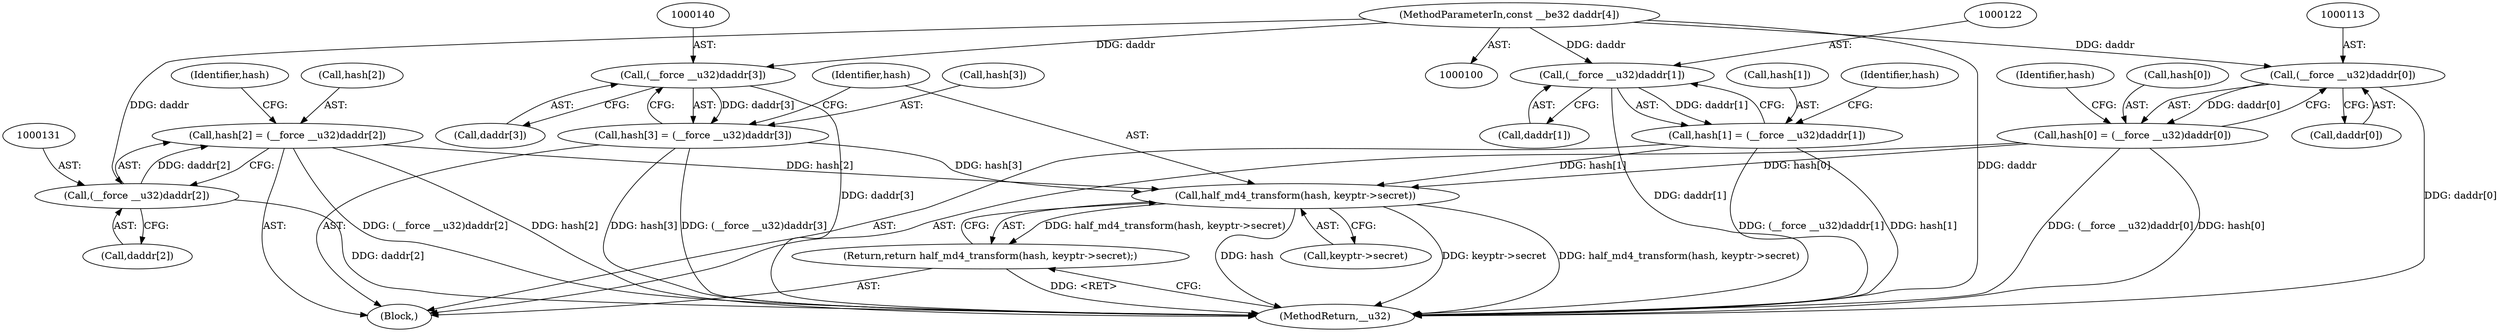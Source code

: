 digraph "1_linux_6e5714eaf77d79ae1c8b47e3e040ff5411b717ec_5@pointer" {
"1000145" [label="(Call,half_md4_transform(hash, keyptr->secret))"];
"1000126" [label="(Call,hash[2] = (__force __u32)daddr[2])"];
"1000130" [label="(Call,(__force __u32)daddr[2])"];
"1000101" [label="(MethodParameterIn,const __be32 daddr[4])"];
"1000117" [label="(Call,hash[1] = (__force __u32)daddr[1])"];
"1000121" [label="(Call,(__force __u32)daddr[1])"];
"1000135" [label="(Call,hash[3] = (__force __u32)daddr[3])"];
"1000139" [label="(Call,(__force __u32)daddr[3])"];
"1000108" [label="(Call,hash[0] = (__force __u32)daddr[0])"];
"1000112" [label="(Call,(__force __u32)daddr[0])"];
"1000144" [label="(Return,return half_md4_transform(hash, keyptr->secret);)"];
"1000150" [label="(MethodReturn,__u32)"];
"1000137" [label="(Identifier,hash)"];
"1000109" [label="(Call,hash[0])"];
"1000141" [label="(Call,daddr[3])"];
"1000102" [label="(Block,)"];
"1000121" [label="(Call,(__force __u32)daddr[1])"];
"1000126" [label="(Call,hash[2] = (__force __u32)daddr[2])"];
"1000147" [label="(Call,keyptr->secret)"];
"1000146" [label="(Identifier,hash)"];
"1000127" [label="(Call,hash[2])"];
"1000101" [label="(MethodParameterIn,const __be32 daddr[4])"];
"1000118" [label="(Call,hash[1])"];
"1000119" [label="(Identifier,hash)"];
"1000112" [label="(Call,(__force __u32)daddr[0])"];
"1000139" [label="(Call,(__force __u32)daddr[3])"];
"1000114" [label="(Call,daddr[0])"];
"1000136" [label="(Call,hash[3])"];
"1000132" [label="(Call,daddr[2])"];
"1000128" [label="(Identifier,hash)"];
"1000123" [label="(Call,daddr[1])"];
"1000145" [label="(Call,half_md4_transform(hash, keyptr->secret))"];
"1000108" [label="(Call,hash[0] = (__force __u32)daddr[0])"];
"1000135" [label="(Call,hash[3] = (__force __u32)daddr[3])"];
"1000117" [label="(Call,hash[1] = (__force __u32)daddr[1])"];
"1000144" [label="(Return,return half_md4_transform(hash, keyptr->secret);)"];
"1000130" [label="(Call,(__force __u32)daddr[2])"];
"1000145" -> "1000144"  [label="AST: "];
"1000145" -> "1000147"  [label="CFG: "];
"1000146" -> "1000145"  [label="AST: "];
"1000147" -> "1000145"  [label="AST: "];
"1000144" -> "1000145"  [label="CFG: "];
"1000145" -> "1000150"  [label="DDG: hash"];
"1000145" -> "1000150"  [label="DDG: keyptr->secret"];
"1000145" -> "1000150"  [label="DDG: half_md4_transform(hash, keyptr->secret)"];
"1000145" -> "1000144"  [label="DDG: half_md4_transform(hash, keyptr->secret)"];
"1000126" -> "1000145"  [label="DDG: hash[2]"];
"1000117" -> "1000145"  [label="DDG: hash[1]"];
"1000135" -> "1000145"  [label="DDG: hash[3]"];
"1000108" -> "1000145"  [label="DDG: hash[0]"];
"1000126" -> "1000102"  [label="AST: "];
"1000126" -> "1000130"  [label="CFG: "];
"1000127" -> "1000126"  [label="AST: "];
"1000130" -> "1000126"  [label="AST: "];
"1000137" -> "1000126"  [label="CFG: "];
"1000126" -> "1000150"  [label="DDG: hash[2]"];
"1000126" -> "1000150"  [label="DDG: (__force __u32)daddr[2]"];
"1000130" -> "1000126"  [label="DDG: daddr[2]"];
"1000130" -> "1000132"  [label="CFG: "];
"1000131" -> "1000130"  [label="AST: "];
"1000132" -> "1000130"  [label="AST: "];
"1000130" -> "1000150"  [label="DDG: daddr[2]"];
"1000101" -> "1000130"  [label="DDG: daddr"];
"1000101" -> "1000100"  [label="AST: "];
"1000101" -> "1000150"  [label="DDG: daddr"];
"1000101" -> "1000112"  [label="DDG: daddr"];
"1000101" -> "1000121"  [label="DDG: daddr"];
"1000101" -> "1000139"  [label="DDG: daddr"];
"1000117" -> "1000102"  [label="AST: "];
"1000117" -> "1000121"  [label="CFG: "];
"1000118" -> "1000117"  [label="AST: "];
"1000121" -> "1000117"  [label="AST: "];
"1000128" -> "1000117"  [label="CFG: "];
"1000117" -> "1000150"  [label="DDG: (__force __u32)daddr[1]"];
"1000117" -> "1000150"  [label="DDG: hash[1]"];
"1000121" -> "1000117"  [label="DDG: daddr[1]"];
"1000121" -> "1000123"  [label="CFG: "];
"1000122" -> "1000121"  [label="AST: "];
"1000123" -> "1000121"  [label="AST: "];
"1000121" -> "1000150"  [label="DDG: daddr[1]"];
"1000135" -> "1000102"  [label="AST: "];
"1000135" -> "1000139"  [label="CFG: "];
"1000136" -> "1000135"  [label="AST: "];
"1000139" -> "1000135"  [label="AST: "];
"1000146" -> "1000135"  [label="CFG: "];
"1000135" -> "1000150"  [label="DDG: (__force __u32)daddr[3]"];
"1000135" -> "1000150"  [label="DDG: hash[3]"];
"1000139" -> "1000135"  [label="DDG: daddr[3]"];
"1000139" -> "1000141"  [label="CFG: "];
"1000140" -> "1000139"  [label="AST: "];
"1000141" -> "1000139"  [label="AST: "];
"1000139" -> "1000150"  [label="DDG: daddr[3]"];
"1000108" -> "1000102"  [label="AST: "];
"1000108" -> "1000112"  [label="CFG: "];
"1000109" -> "1000108"  [label="AST: "];
"1000112" -> "1000108"  [label="AST: "];
"1000119" -> "1000108"  [label="CFG: "];
"1000108" -> "1000150"  [label="DDG: (__force __u32)daddr[0]"];
"1000108" -> "1000150"  [label="DDG: hash[0]"];
"1000112" -> "1000108"  [label="DDG: daddr[0]"];
"1000112" -> "1000114"  [label="CFG: "];
"1000113" -> "1000112"  [label="AST: "];
"1000114" -> "1000112"  [label="AST: "];
"1000112" -> "1000150"  [label="DDG: daddr[0]"];
"1000144" -> "1000102"  [label="AST: "];
"1000150" -> "1000144"  [label="CFG: "];
"1000144" -> "1000150"  [label="DDG: <RET>"];
}
